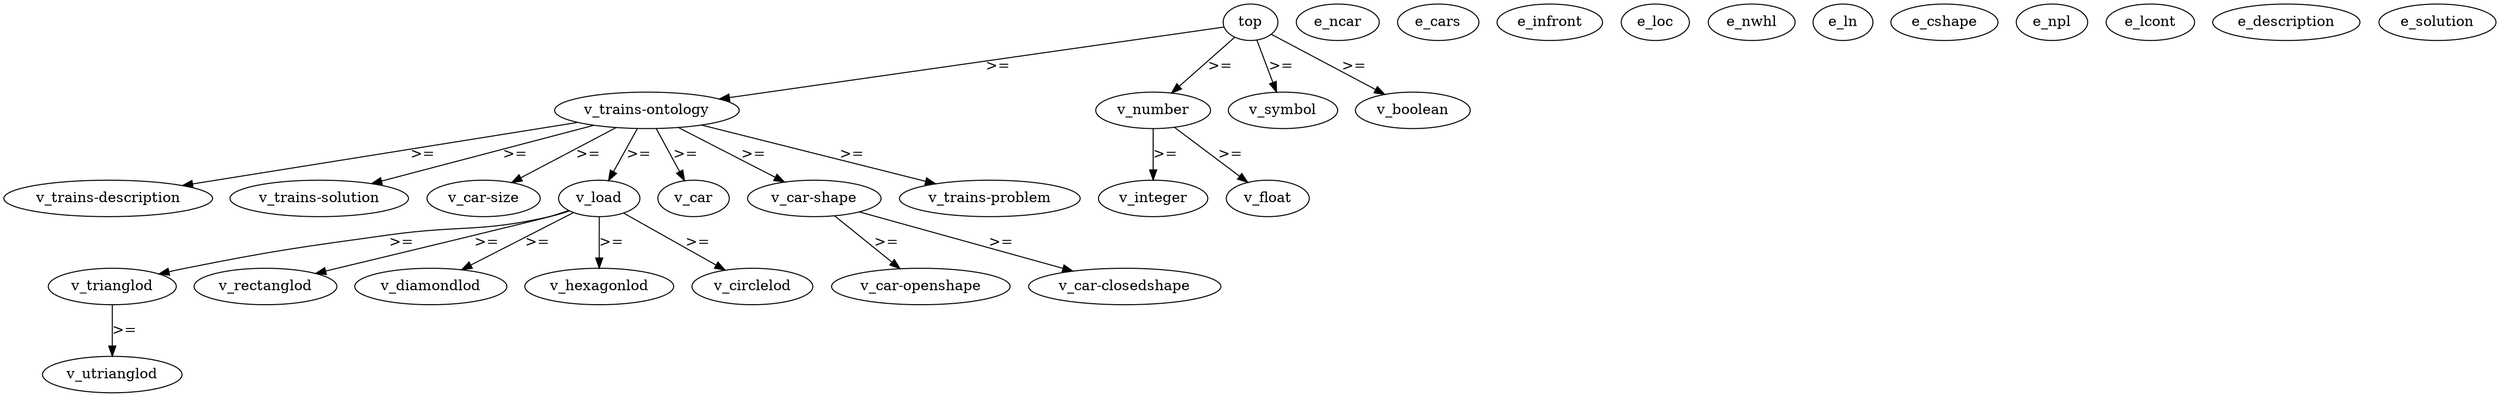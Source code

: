 digraph "ontology" {
  v0 [label="top"];
  v1 [label="v_trains-description"];
  v2 [label="e_ncar"];
  v3 [label="e_cars"];
  v4 [label="v_car-openshape"];
  v5 [label="v_car-closedshape"];
  v6 [label="v_trianglod"];
  v7 [label="v_rectanglod"];
  v8 [label="v_diamondlod"];
  v9 [label="v_trains-solution"];
  v10 [label="v_car-size"];
  v11 [label="v_hexagonlod"];
  v12 [label="v_load"];
  v13 [label="v_car"];
  v14 [label="e_infront"];
  v15 [label="e_loc"];
  v16 [label="e_nwhl"];
  v17 [label="e_ln"];
  v18 [label="e_cshape"];
  v19 [label="e_npl"];
  v20 [label="e_lcont"];
  v21 [label="v_car-shape"];
  v22 [label="v_utrianglod"];
  v23 [label="v_circlelod"];
  v24 [label="v_trains-ontology"];
  v25 [label="v_trains-problem"];
  v26 [label="e_description"];
  v27 [label="e_solution"];
  v28 [label="v_number"];
  v29 [label="v_symbol"];
  v30 [label="v_boolean"];
  v31 [label="v_integer"];
  v32 [label="v_float"];
  v0 -> v24 [label=">="];
  v0 -> v28 [label=">="];
  v0 -> v29 [label=">="];
  v0 -> v30 [label=">="];
  v6 -> v22 [label=">="];
  v12 -> v6 [label=">="];
  v12 -> v7 [label=">="];
  v12 -> v8 [label=">="];
  v12 -> v11 [label=">="];
  v12 -> v23 [label=">="];
  v21 -> v4 [label=">="];
  v21 -> v5 [label=">="];
  v24 -> v1 [label=">="];
  v24 -> v9 [label=">="];
  v24 -> v10 [label=">="];
  v24 -> v12 [label=">="];
  v24 -> v13 [label=">="];
  v24 -> v21 [label=">="];
  v24 -> v25 [label=">="];
  v28 -> v31 [label=">="];
  v28 -> v32 [label=">="];
}
